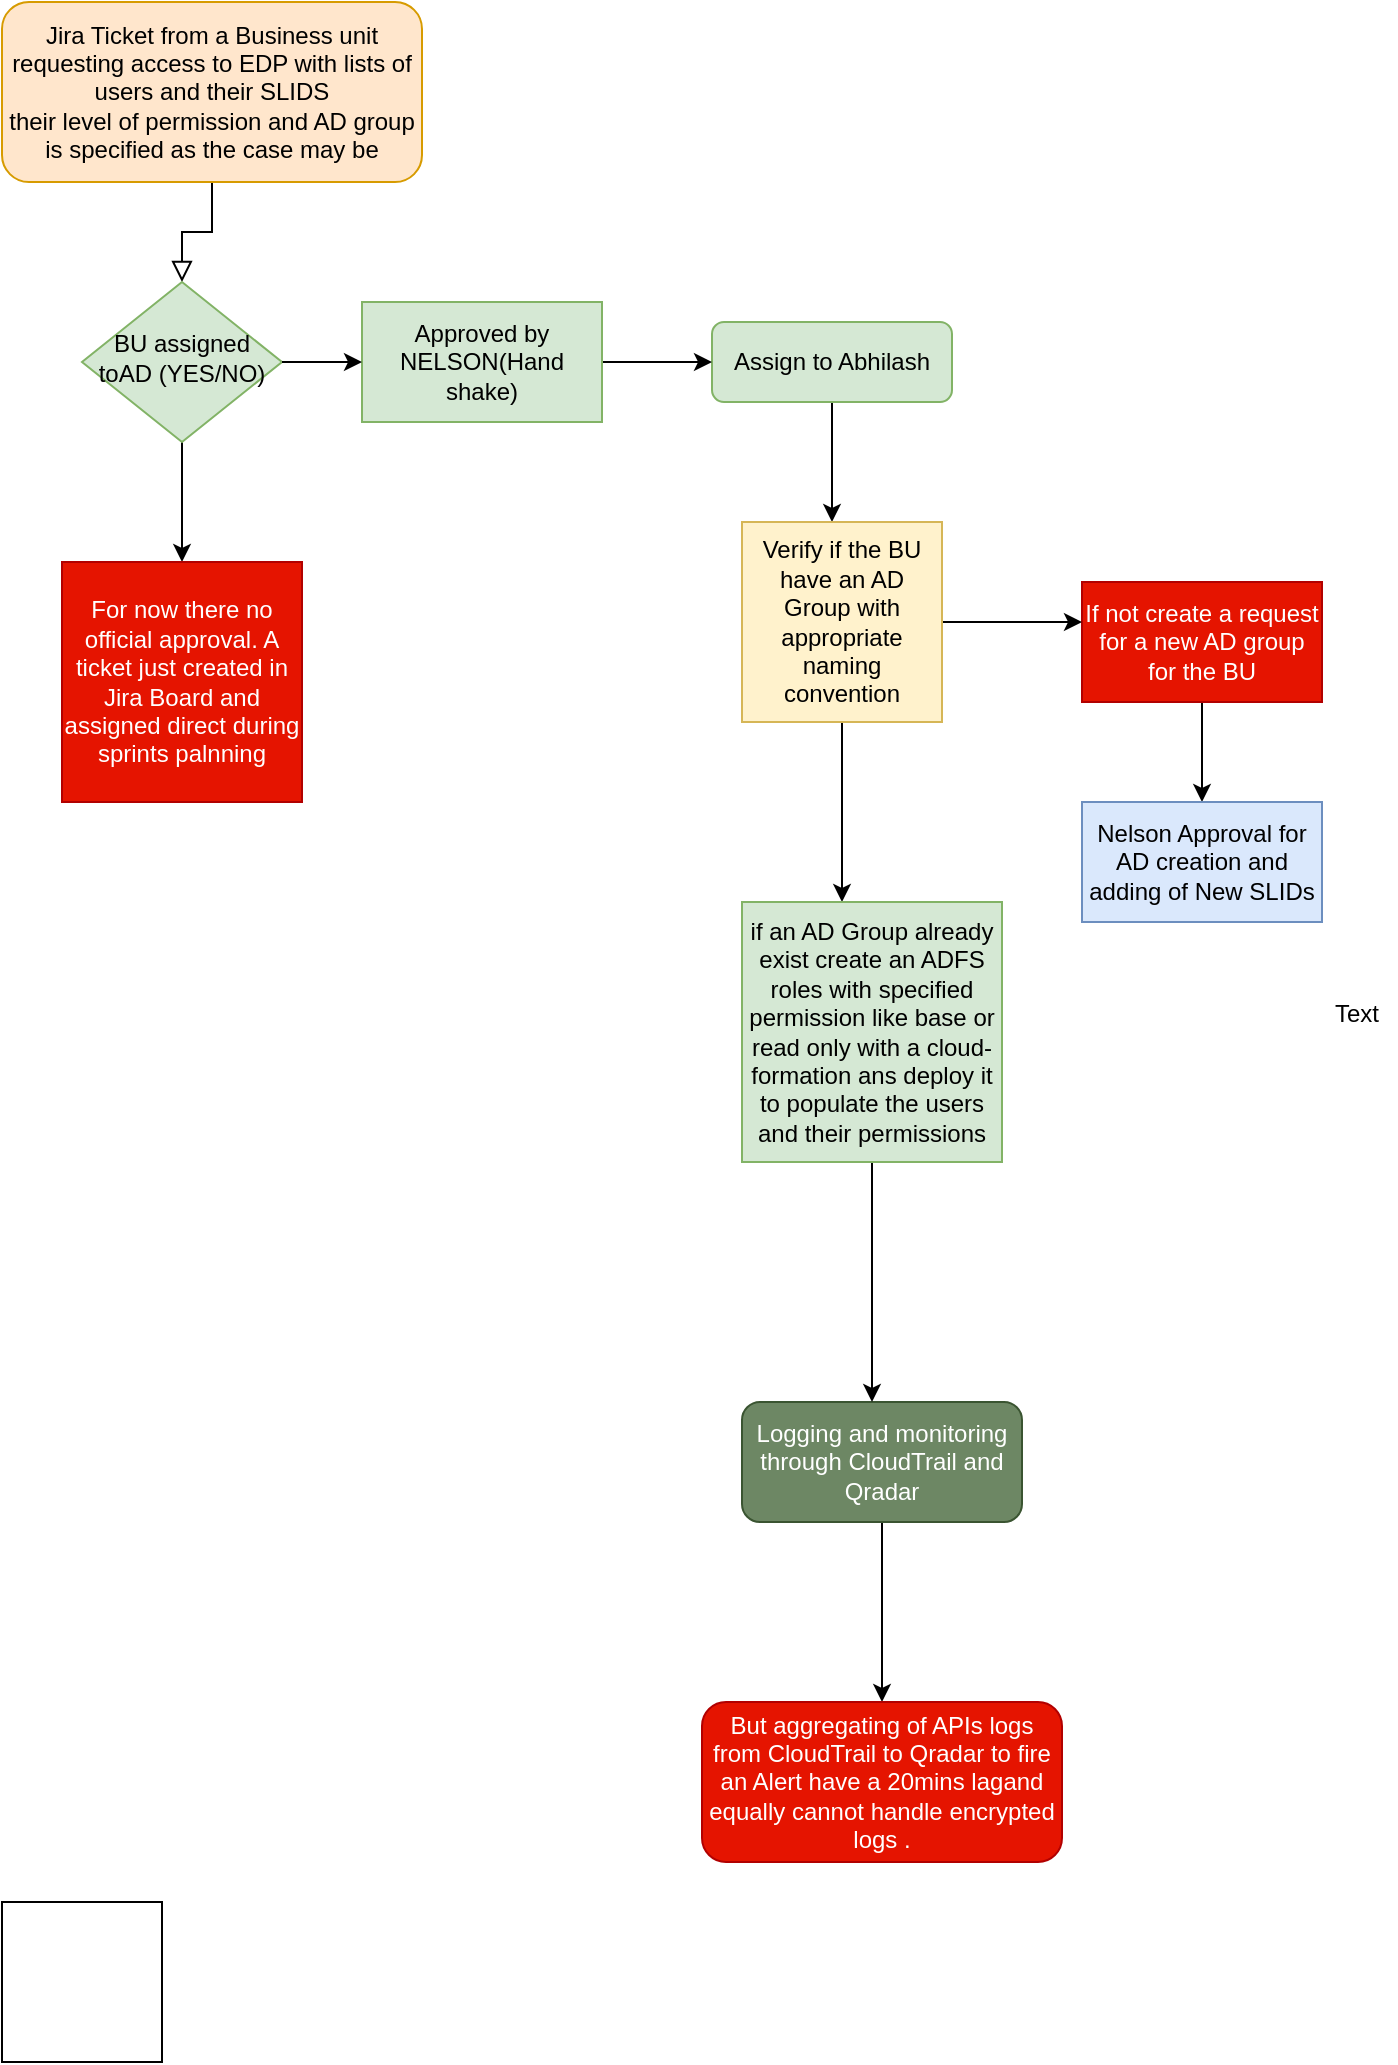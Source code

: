 <mxfile version="12.6.1" type="github">
  <diagram id="C5RBs43oDa-KdzZeNtuy" name="Page-1">
    <mxGraphModel dx="1664" dy="792" grid="1" gridSize="10" guides="1" tooltips="1" connect="1" arrows="1" fold="1" page="1" pageScale="1" pageWidth="827" pageHeight="1169" math="0" shadow="0">
      <root>
        <mxCell id="WIyWlLk6GJQsqaUBKTNV-0"/>
        <mxCell id="WIyWlLk6GJQsqaUBKTNV-1" parent="WIyWlLk6GJQsqaUBKTNV-0"/>
        <mxCell id="WIyWlLk6GJQsqaUBKTNV-2" value="" style="rounded=0;html=1;jettySize=auto;orthogonalLoop=1;fontSize=11;endArrow=block;endFill=0;endSize=8;strokeWidth=1;shadow=0;labelBackgroundColor=none;edgeStyle=orthogonalEdgeStyle;" parent="WIyWlLk6GJQsqaUBKTNV-1" source="WIyWlLk6GJQsqaUBKTNV-3" target="WIyWlLk6GJQsqaUBKTNV-6" edge="1">
          <mxGeometry relative="1" as="geometry"/>
        </mxCell>
        <mxCell id="WIyWlLk6GJQsqaUBKTNV-3" value="&lt;div align=&quot;center&quot;&gt;Jira Ticket from a Business unit &lt;br&gt;&lt;/div&gt;&lt;div align=&quot;center&quot;&gt;requesting access to EDP with lists of users and their SLIDS &lt;br&gt;&lt;/div&gt;&lt;div align=&quot;center&quot;&gt;their level of permission and AD group is specified as the case may be&lt;br&gt; &lt;/div&gt;" style="rounded=1;whiteSpace=wrap;html=1;fontSize=12;glass=0;strokeWidth=1;shadow=0;fillColor=#ffe6cc;strokeColor=#d79b00;" parent="WIyWlLk6GJQsqaUBKTNV-1" vertex="1">
          <mxGeometry x="130" y="30" width="210" height="90" as="geometry"/>
        </mxCell>
        <mxCell id="NAEa4tTACQxTE_O6A3Wq-2" style="edgeStyle=orthogonalEdgeStyle;rounded=0;orthogonalLoop=1;jettySize=auto;html=1;entryX=0.5;entryY=0;entryDx=0;entryDy=0;" parent="WIyWlLk6GJQsqaUBKTNV-1" source="WIyWlLk6GJQsqaUBKTNV-6" target="NAEa4tTACQxTE_O6A3Wq-1" edge="1">
          <mxGeometry relative="1" as="geometry"/>
        </mxCell>
        <mxCell id="WIyWlLk6GJQsqaUBKTNV-6" value="BU assigned toAD (YES/NO)" style="rhombus;whiteSpace=wrap;html=1;shadow=0;fontFamily=Helvetica;fontSize=12;align=center;strokeWidth=1;spacing=6;spacingTop=-4;fillColor=#d5e8d4;strokeColor=#82b366;" parent="WIyWlLk6GJQsqaUBKTNV-1" vertex="1">
          <mxGeometry x="170" y="170" width="100" height="80" as="geometry"/>
        </mxCell>
        <mxCell id="tTEU5G0Pqny5nMd8ydW8-1" style="edgeStyle=orthogonalEdgeStyle;rounded=0;orthogonalLoop=1;jettySize=auto;html=1;" parent="WIyWlLk6GJQsqaUBKTNV-1" source="WIyWlLk6GJQsqaUBKTNV-7" edge="1">
          <mxGeometry relative="1" as="geometry">
            <mxPoint x="545" y="290" as="targetPoint"/>
          </mxGeometry>
        </mxCell>
        <mxCell id="WIyWlLk6GJQsqaUBKTNV-7" value="Assign to Abhilash " style="rounded=1;whiteSpace=wrap;html=1;fontSize=12;glass=0;strokeWidth=1;shadow=0;fillColor=#d5e8d4;strokeColor=#82b366;" parent="WIyWlLk6GJQsqaUBKTNV-1" vertex="1">
          <mxGeometry x="485" y="190" width="120" height="40" as="geometry"/>
        </mxCell>
        <mxCell id="479KdQD7ZBqiYEr31Lz1-45" value="" style="edgeStyle=orthogonalEdgeStyle;rounded=1;orthogonalLoop=1;jettySize=auto;html=1;" parent="WIyWlLk6GJQsqaUBKTNV-1" source="WIyWlLk6GJQsqaUBKTNV-11" target="479KdQD7ZBqiYEr31Lz1-44" edge="1">
          <mxGeometry relative="1" as="geometry"/>
        </mxCell>
        <mxCell id="WIyWlLk6GJQsqaUBKTNV-11" value="Logging and monitoring through CloudTrail and Qradar" style="rounded=1;whiteSpace=wrap;html=1;fontSize=12;glass=0;strokeWidth=1;shadow=0;fillColor=#6d8764;strokeColor=#3A5431;fontColor=#ffffff;" parent="WIyWlLk6GJQsqaUBKTNV-1" vertex="1">
          <mxGeometry x="500" y="730" width="140" height="60" as="geometry"/>
        </mxCell>
        <mxCell id="479KdQD7ZBqiYEr31Lz1-44" value="But aggregating of APIs logs from CloudTrail to Qradar to fire an Alert have a 20mins lagand equally cannot handle encrypted logs . " style="rounded=1;whiteSpace=wrap;html=1;fontSize=12;glass=0;strokeWidth=1;shadow=0;fillColor=#e51400;strokeColor=#B20000;fontColor=#ffffff;" parent="WIyWlLk6GJQsqaUBKTNV-1" vertex="1">
          <mxGeometry x="480" y="880" width="180" height="80" as="geometry"/>
        </mxCell>
        <mxCell id="NAEa4tTACQxTE_O6A3Wq-4" style="edgeStyle=orthogonalEdgeStyle;rounded=0;orthogonalLoop=1;jettySize=auto;html=1;exitX=0.5;exitY=1;exitDx=0;exitDy=0;entryX=0.5;entryY=0;entryDx=0;entryDy=0;" parent="WIyWlLk6GJQsqaUBKTNV-1" source="WIyWlLk6GJQsqaUBKTNV-12" target="NAEa4tTACQxTE_O6A3Wq-3" edge="1">
          <mxGeometry relative="1" as="geometry"/>
        </mxCell>
        <mxCell id="WIyWlLk6GJQsqaUBKTNV-12" value="If not create a request for a new AD group for the BU " style="rounded=1;whiteSpace=wrap;html=1;fontSize=12;glass=0;strokeWidth=1;shadow=0;arcSize=0;fillColor=#e51400;strokeColor=#B20000;fontColor=#ffffff;" parent="WIyWlLk6GJQsqaUBKTNV-1" vertex="1">
          <mxGeometry x="670" y="320" width="120" height="60" as="geometry"/>
        </mxCell>
        <mxCell id="479KdQD7ZBqiYEr31Lz1-36" value="" style="edgeStyle=orthogonalEdgeStyle;curved=1;orthogonalLoop=1;jettySize=auto;html=1;" parent="WIyWlLk6GJQsqaUBKTNV-1" source="479KdQD7ZBqiYEr31Lz1-7" edge="1">
          <mxGeometry relative="1" as="geometry">
            <mxPoint x="550" y="480" as="targetPoint"/>
          </mxGeometry>
        </mxCell>
        <mxCell id="tTEU5G0Pqny5nMd8ydW8-3" style="edgeStyle=orthogonalEdgeStyle;rounded=0;orthogonalLoop=1;jettySize=auto;html=1;" parent="WIyWlLk6GJQsqaUBKTNV-1" source="479KdQD7ZBqiYEr31Lz1-7" edge="1">
          <mxGeometry relative="1" as="geometry">
            <mxPoint x="670" y="340" as="targetPoint"/>
          </mxGeometry>
        </mxCell>
        <mxCell id="479KdQD7ZBqiYEr31Lz1-7" value="Verify if the BU have an AD Group with appropriate naming convention" style="whiteSpace=wrap;html=1;aspect=fixed;fillColor=#fff2cc;strokeColor=#d6b656;" parent="WIyWlLk6GJQsqaUBKTNV-1" vertex="1">
          <mxGeometry x="500" y="290" width="100" height="100" as="geometry"/>
        </mxCell>
        <mxCell id="tTEU5G0Pqny5nMd8ydW8-2" style="edgeStyle=orthogonalEdgeStyle;rounded=0;orthogonalLoop=1;jettySize=auto;html=1;" parent="WIyWlLk6GJQsqaUBKTNV-1" source="479KdQD7ZBqiYEr31Lz1-12" edge="1">
          <mxGeometry relative="1" as="geometry">
            <mxPoint x="565" y="730" as="targetPoint"/>
          </mxGeometry>
        </mxCell>
        <mxCell id="479KdQD7ZBqiYEr31Lz1-12" value="&lt;div&gt;if an AD Group already &lt;br&gt;&lt;/div&gt;&lt;div&gt;exist create an ADFS roles with specified permission like base or read only with a cloud-formation ans deploy it to populate the users and their permissions &lt;br&gt;&lt;/div&gt;" style="whiteSpace=wrap;html=1;aspect=fixed;fillColor=#d5e8d4;strokeColor=#82b366;" parent="WIyWlLk6GJQsqaUBKTNV-1" vertex="1">
          <mxGeometry x="500" y="480" width="130" height="130" as="geometry"/>
        </mxCell>
        <mxCell id="479KdQD7ZBqiYEr31Lz1-39" value="" style="edgeStyle=orthogonalEdgeStyle;rounded=1;orthogonalLoop=1;jettySize=auto;html=1;" parent="WIyWlLk6GJQsqaUBKTNV-1" source="479KdQD7ZBqiYEr31Lz1-15" target="WIyWlLk6GJQsqaUBKTNV-7" edge="1">
          <mxGeometry relative="1" as="geometry"/>
        </mxCell>
        <mxCell id="479KdQD7ZBqiYEr31Lz1-15" value="Approved by NELSON(Hand shake)" style="rounded=0;whiteSpace=wrap;html=1;fillColor=#d5e8d4;strokeColor=#82b366;" parent="WIyWlLk6GJQsqaUBKTNV-1" vertex="1">
          <mxGeometry x="310" y="180" width="120" height="60" as="geometry"/>
        </mxCell>
        <mxCell id="479KdQD7ZBqiYEr31Lz1-20" value="" style="endArrow=classic;html=1;exitX=1;exitY=0.5;exitDx=0;exitDy=0;" parent="WIyWlLk6GJQsqaUBKTNV-1" source="WIyWlLk6GJQsqaUBKTNV-6" edge="1">
          <mxGeometry width="50" height="50" relative="1" as="geometry">
            <mxPoint x="280" y="210" as="sourcePoint"/>
            <mxPoint x="310" y="210" as="targetPoint"/>
          </mxGeometry>
        </mxCell>
        <mxCell id="479KdQD7ZBqiYEr31Lz1-32" value="Text" style="text;html=1;align=center;verticalAlign=middle;resizable=0;points=[];autosize=1;" parent="WIyWlLk6GJQsqaUBKTNV-1" vertex="1">
          <mxGeometry x="787" y="526" width="40" height="20" as="geometry"/>
        </mxCell>
        <mxCell id="NAEa4tTACQxTE_O6A3Wq-1" value="For now there no official approval. A ticket just created in Jira Board and assigned direct during sprints palnning " style="whiteSpace=wrap;html=1;aspect=fixed;fillColor=#e51400;strokeColor=#B20000;fontColor=#ffffff;" parent="WIyWlLk6GJQsqaUBKTNV-1" vertex="1">
          <mxGeometry x="160" y="310" width="120" height="120" as="geometry"/>
        </mxCell>
        <mxCell id="NAEa4tTACQxTE_O6A3Wq-3" value="Nelson Approval for AD creation and adding of New SLIDs " style="rounded=0;whiteSpace=wrap;html=1;fillColor=#dae8fc;strokeColor=#6c8ebf;" parent="WIyWlLk6GJQsqaUBKTNV-1" vertex="1">
          <mxGeometry x="670" y="430" width="120" height="60" as="geometry"/>
        </mxCell>
        <mxCell id="3-vMiZBUHB2V5i1-xjeQ-0" value="" style="whiteSpace=wrap;html=1;aspect=fixed;" vertex="1" parent="WIyWlLk6GJQsqaUBKTNV-1">
          <mxGeometry x="130" y="980" width="80" height="80" as="geometry"/>
        </mxCell>
      </root>
    </mxGraphModel>
  </diagram>
</mxfile>
